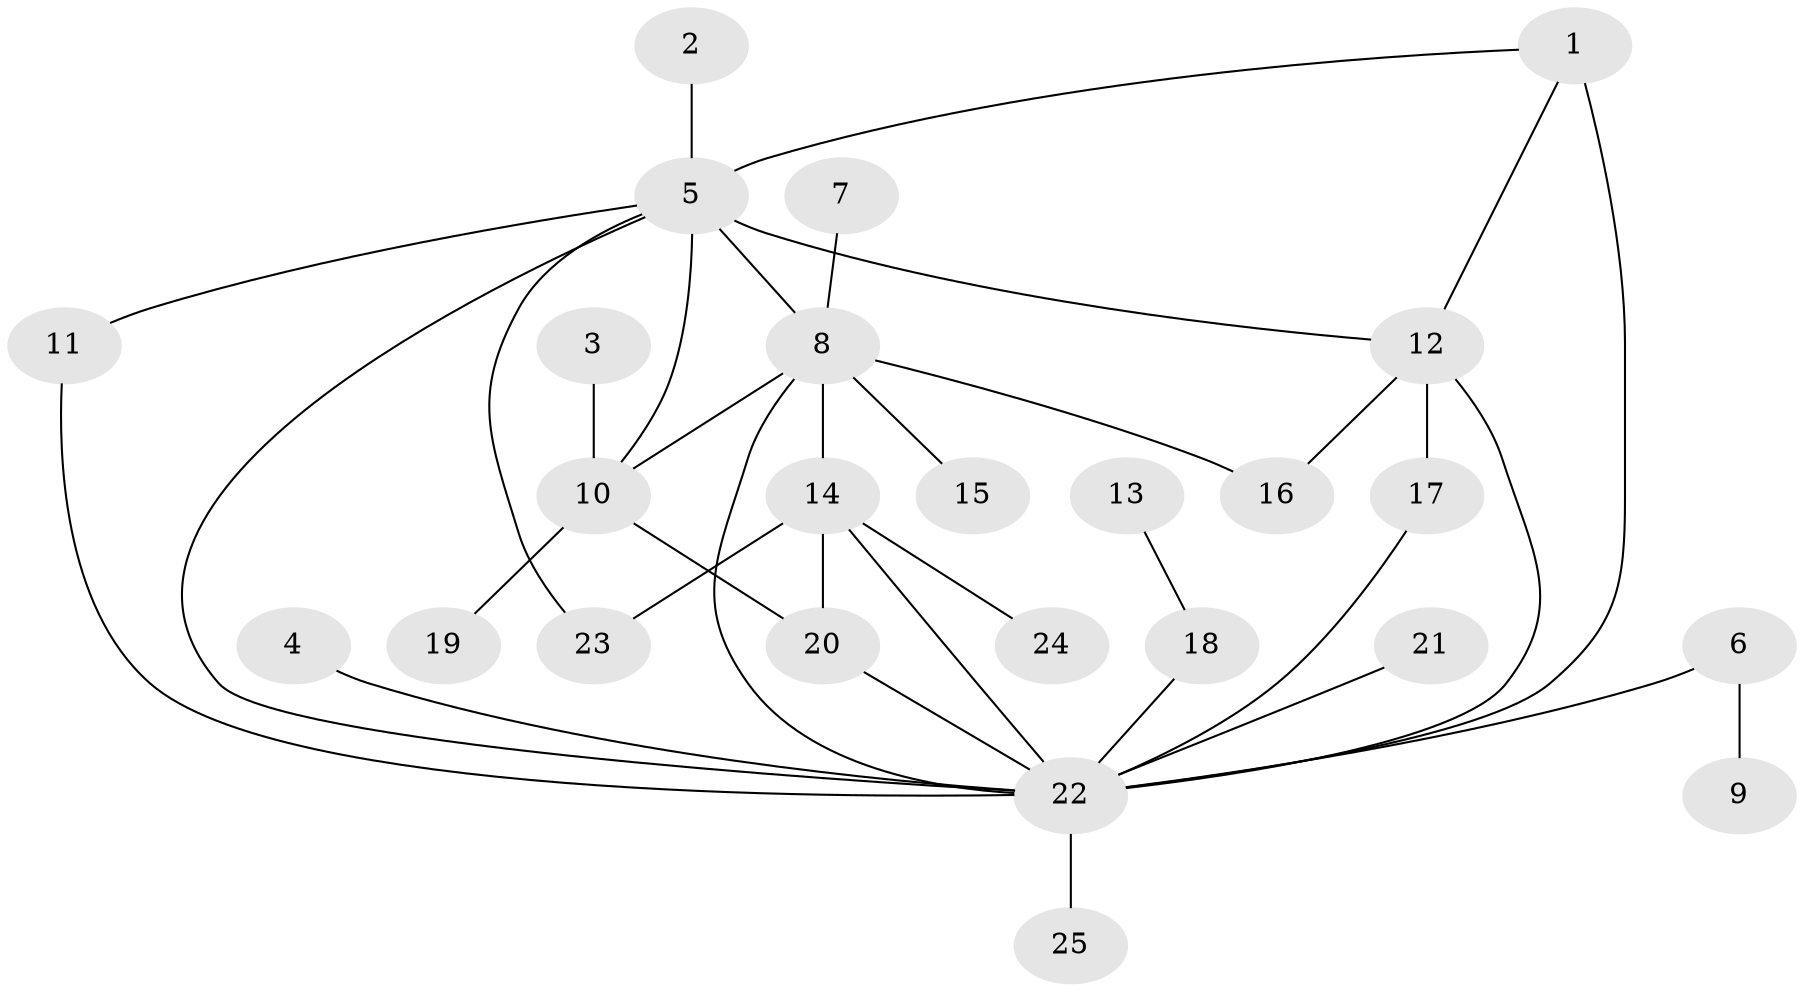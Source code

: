 // original degree distribution, {3: 0.16326530612244897, 9: 0.02040816326530612, 5: 0.061224489795918366, 7: 0.061224489795918366, 2: 0.20408163265306123, 4: 0.04081632653061224, 6: 0.02040816326530612, 1: 0.42857142857142855}
// Generated by graph-tools (version 1.1) at 2025/50/03/09/25 03:50:39]
// undirected, 25 vertices, 36 edges
graph export_dot {
graph [start="1"]
  node [color=gray90,style=filled];
  1;
  2;
  3;
  4;
  5;
  6;
  7;
  8;
  9;
  10;
  11;
  12;
  13;
  14;
  15;
  16;
  17;
  18;
  19;
  20;
  21;
  22;
  23;
  24;
  25;
  1 -- 5 [weight=1.0];
  1 -- 12 [weight=1.0];
  1 -- 22 [weight=2.0];
  2 -- 5 [weight=1.0];
  3 -- 10 [weight=1.0];
  4 -- 22 [weight=1.0];
  5 -- 8 [weight=1.0];
  5 -- 10 [weight=1.0];
  5 -- 11 [weight=1.0];
  5 -- 12 [weight=1.0];
  5 -- 22 [weight=1.0];
  5 -- 23 [weight=1.0];
  6 -- 9 [weight=1.0];
  6 -- 22 [weight=1.0];
  7 -- 8 [weight=1.0];
  8 -- 10 [weight=1.0];
  8 -- 14 [weight=1.0];
  8 -- 15 [weight=1.0];
  8 -- 16 [weight=1.0];
  8 -- 22 [weight=1.0];
  10 -- 19 [weight=1.0];
  10 -- 20 [weight=1.0];
  11 -- 22 [weight=1.0];
  12 -- 16 [weight=1.0];
  12 -- 17 [weight=1.0];
  12 -- 22 [weight=1.0];
  13 -- 18 [weight=1.0];
  14 -- 20 [weight=1.0];
  14 -- 22 [weight=1.0];
  14 -- 23 [weight=1.0];
  14 -- 24 [weight=1.0];
  17 -- 22 [weight=1.0];
  18 -- 22 [weight=1.0];
  20 -- 22 [weight=2.0];
  21 -- 22 [weight=1.0];
  22 -- 25 [weight=1.0];
}
